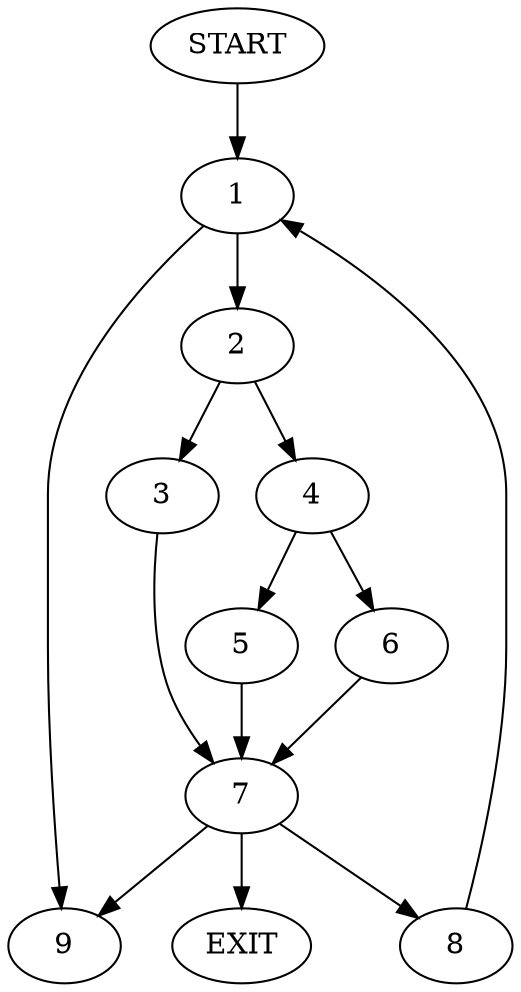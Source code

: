 digraph { 
0 [label="START"];
1;
2;
3;
4;
5;
6;
7;
8;
9;
10[label="EXIT"];
0 -> 1;
1 -> 2;
1 -> 9;
2 -> 3;
2 -> 4;
3 -> 7;
4 -> 5;
4 -> 6;
5 -> 7;
6 -> 7;
7 -> 10;
7 -> 8;
7:s2 -> 9;
8 -> 1;
}